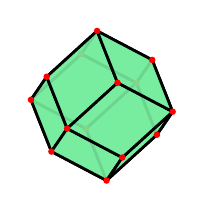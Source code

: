 % polymake for aryamanjal
% Tue Feb 28 01:57:15 2023
% unnamed

\begin{tikzpicture}[x  = {(0.9cm,-0.076cm)},
                    y  = {(-0.06cm,0.95cm)},
                    z  = {(-0.44cm,-0.29cm)},
                    scale = 1,
                    color = {lightgray}]


  % DEF COORDINATES
  \coordinate (v0_unnamed__1) at (0, -1, 0);
  \coordinate (v1_unnamed__1) at (-1, 0, 0);
  \coordinate (v2_unnamed__1) at (1, 0, 0);
  \coordinate (v3_unnamed__1) at (0.5, 0.5, -0.5);
  \coordinate (v4_unnamed__1) at (0.5, -0.5, -0.5);
  \coordinate (v5_unnamed__1) at (0.5, 0.5, 0.5);
  \coordinate (v6_unnamed__1) at (0, 1, 0);
  \coordinate (v7_unnamed__1) at (0, 0, 1);
  \coordinate (v8_unnamed__1) at (0, 0, -1);
  \coordinate (v9_unnamed__1) at (-0.5, 0.5, 0.5);
  \coordinate (v10_unnamed__1) at (0.5, -0.5, 0.5);
  \coordinate (v11_unnamed__1) at (-0.5, 0.5, -0.5);
  \coordinate (v12_unnamed__1) at (-0.5, -0.5, -0.5);
  \coordinate (v13_unnamed__1) at (-0.5, -0.5, 0.5);


  % VERTEXCOLOR
  \definecolor{vertexcolor_unnamed__1}{rgb}{ 1 0 0 }

  % DEF VERTEXSTYLES
  \tikzstyle{vertexstyle_unnamed__1} = [circle, scale=0.25pt, fill=vertexcolor_unnamed__1,]

  % FACETCOLOR
  \definecolor{facetcolor_unnamed__1}{rgb}{ 0.467 0.925 0.62 }

  % EDGECOLOR
  \definecolor{edgecolor_unnamed__1}{rgb}{ 0 0 0 }
  \tikzstyle{facetstyle_unnamed__1} = [fill=facetcolor_unnamed__1, fill opacity=0.9, draw=edgecolor_unnamed__1, line width=1 pt, line cap=round, line join=round]

  % FACES and EDGES and POINTS in the right order
  \draw[facetstyle_unnamed__1] (v1_unnamed__1) -- (v12_unnamed__1) -- (v0_unnamed__1) -- (v13_unnamed__1) -- (v1_unnamed__1) -- cycle;
  \draw[facetstyle_unnamed__1] (v8_unnamed__1) -- (v12_unnamed__1) -- (v1_unnamed__1) -- (v11_unnamed__1) -- (v8_unnamed__1) -- cycle;
  \draw[facetstyle_unnamed__1] (v0_unnamed__1) -- (v12_unnamed__1) -- (v8_unnamed__1) -- (v4_unnamed__1) -- (v0_unnamed__1) -- cycle;
  \draw[facetstyle_unnamed__1] (v1_unnamed__1) -- (v9_unnamed__1) -- (v6_unnamed__1) -- (v11_unnamed__1) -- (v1_unnamed__1) -- cycle;
  \draw[facetstyle_unnamed__1] (v8_unnamed__1) -- (v11_unnamed__1) -- (v6_unnamed__1) -- (v3_unnamed__1) -- (v8_unnamed__1) -- cycle;
  \draw[facetstyle_unnamed__1] (v4_unnamed__1) -- (v8_unnamed__1) -- (v3_unnamed__1) -- (v2_unnamed__1) -- (v4_unnamed__1) -- cycle;

  % POINTS
  \foreach \i in {12,11,8} {
    \node at (v\i_unnamed__1) [vertexstyle_unnamed__1] {};
  }

  \draw[facetstyle_unnamed__1] (v1_unnamed__1) -- (v13_unnamed__1) -- (v7_unnamed__1) -- (v9_unnamed__1) -- (v1_unnamed__1) -- cycle;
  \draw[facetstyle_unnamed__1] (v13_unnamed__1) -- (v0_unnamed__1) -- (v10_unnamed__1) -- (v7_unnamed__1) -- (v13_unnamed__1) -- cycle;
  \draw[facetstyle_unnamed__1] (v0_unnamed__1) -- (v4_unnamed__1) -- (v2_unnamed__1) -- (v10_unnamed__1) -- (v0_unnamed__1) -- cycle;
  \draw[facetstyle_unnamed__1] (v9_unnamed__1) -- (v7_unnamed__1) -- (v5_unnamed__1) -- (v6_unnamed__1) -- (v9_unnamed__1) -- cycle;
  \draw[facetstyle_unnamed__1] (v7_unnamed__1) -- (v10_unnamed__1) -- (v2_unnamed__1) -- (v5_unnamed__1) -- (v7_unnamed__1) -- cycle;
  \draw[facetstyle_unnamed__1] (v2_unnamed__1) -- (v3_unnamed__1) -- (v6_unnamed__1) -- (v5_unnamed__1) -- (v2_unnamed__1) -- cycle;

  % POINTS
  \foreach \i in {7,13,9,1,10,0,5,6,2,4,3} {
    \node at (v\i_unnamed__1) [vertexstyle_unnamed__1] {};
  }


\end{tikzpicture}
